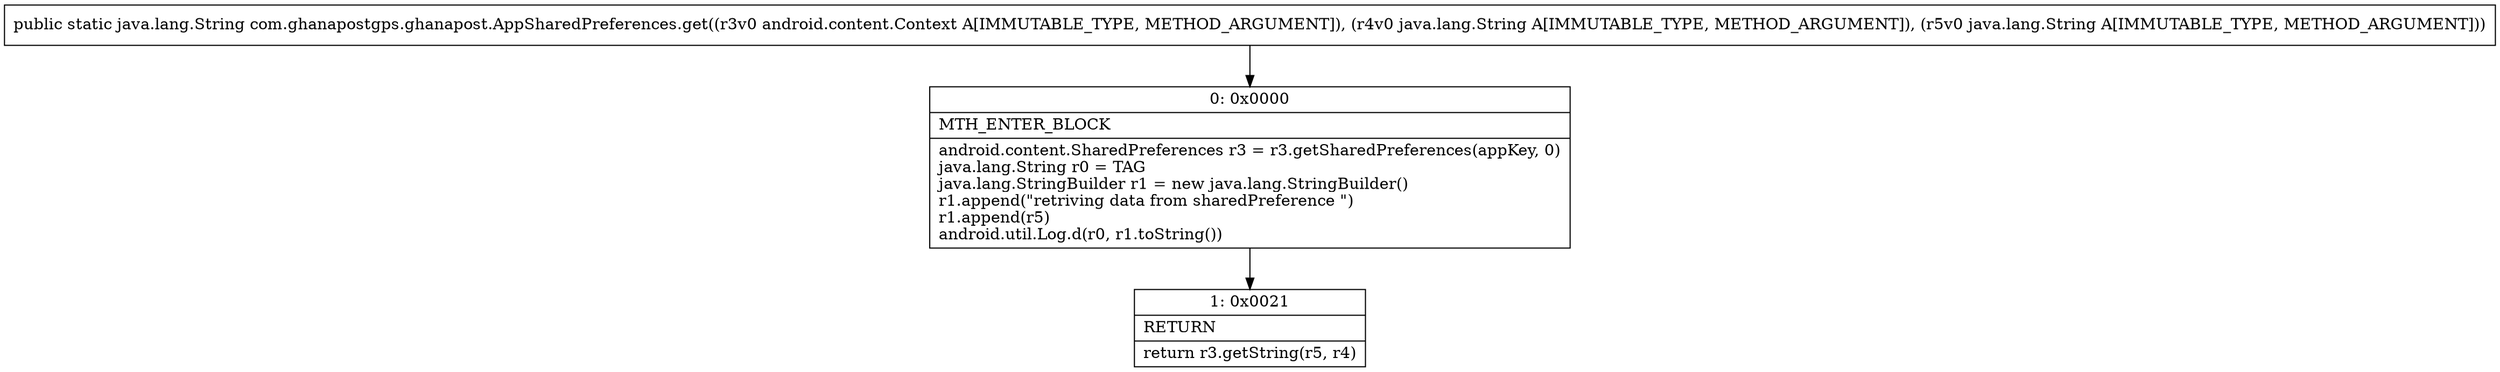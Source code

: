 digraph "CFG forcom.ghanapostgps.ghanapost.AppSharedPreferences.get(Landroid\/content\/Context;Ljava\/lang\/String;Ljava\/lang\/String;)Ljava\/lang\/String;" {
Node_0 [shape=record,label="{0\:\ 0x0000|MTH_ENTER_BLOCK\l|android.content.SharedPreferences r3 = r3.getSharedPreferences(appKey, 0)\ljava.lang.String r0 = TAG\ljava.lang.StringBuilder r1 = new java.lang.StringBuilder()\lr1.append(\"retriving data from sharedPreference \")\lr1.append(r5)\landroid.util.Log.d(r0, r1.toString())\l}"];
Node_1 [shape=record,label="{1\:\ 0x0021|RETURN\l|return r3.getString(r5, r4)\l}"];
MethodNode[shape=record,label="{public static java.lang.String com.ghanapostgps.ghanapost.AppSharedPreferences.get((r3v0 android.content.Context A[IMMUTABLE_TYPE, METHOD_ARGUMENT]), (r4v0 java.lang.String A[IMMUTABLE_TYPE, METHOD_ARGUMENT]), (r5v0 java.lang.String A[IMMUTABLE_TYPE, METHOD_ARGUMENT])) }"];
MethodNode -> Node_0;
Node_0 -> Node_1;
}

